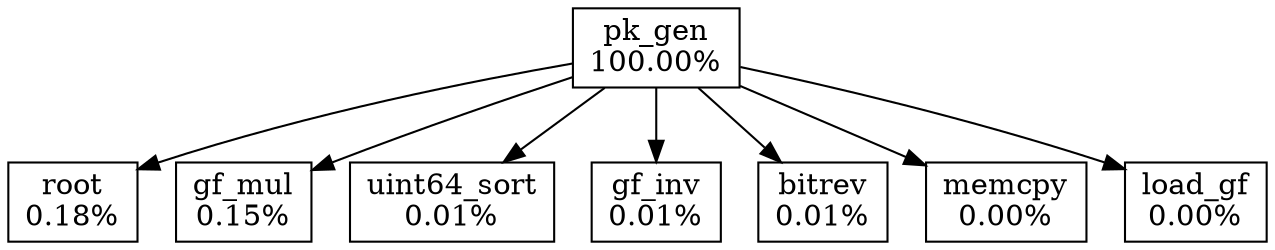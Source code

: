 digraph G {
  {
    node [shape=box]
    pk_gen[label="pk_gen\n100.00%"]
    root[label="root\n0.18%"]
    gf_mul[label="gf_mul\n0.15%"]
    uint64_sort[label="uint64_sort\n0.01%"]
    gf_inv[label="gf_inv\n0.01%"]
    bitrev[label="bitrev\n0.01%"]
    memcpy[label="memcpy\n0.00%"]
    load_gf[label="load_gf\n0.00%"]
  }
  pk_gen -> root
  pk_gen -> gf_mul
  pk_gen -> uint64_sort
  pk_gen -> gf_inv
  pk_gen -> bitrev
  pk_gen -> memcpy
  pk_gen -> load_gf
}
